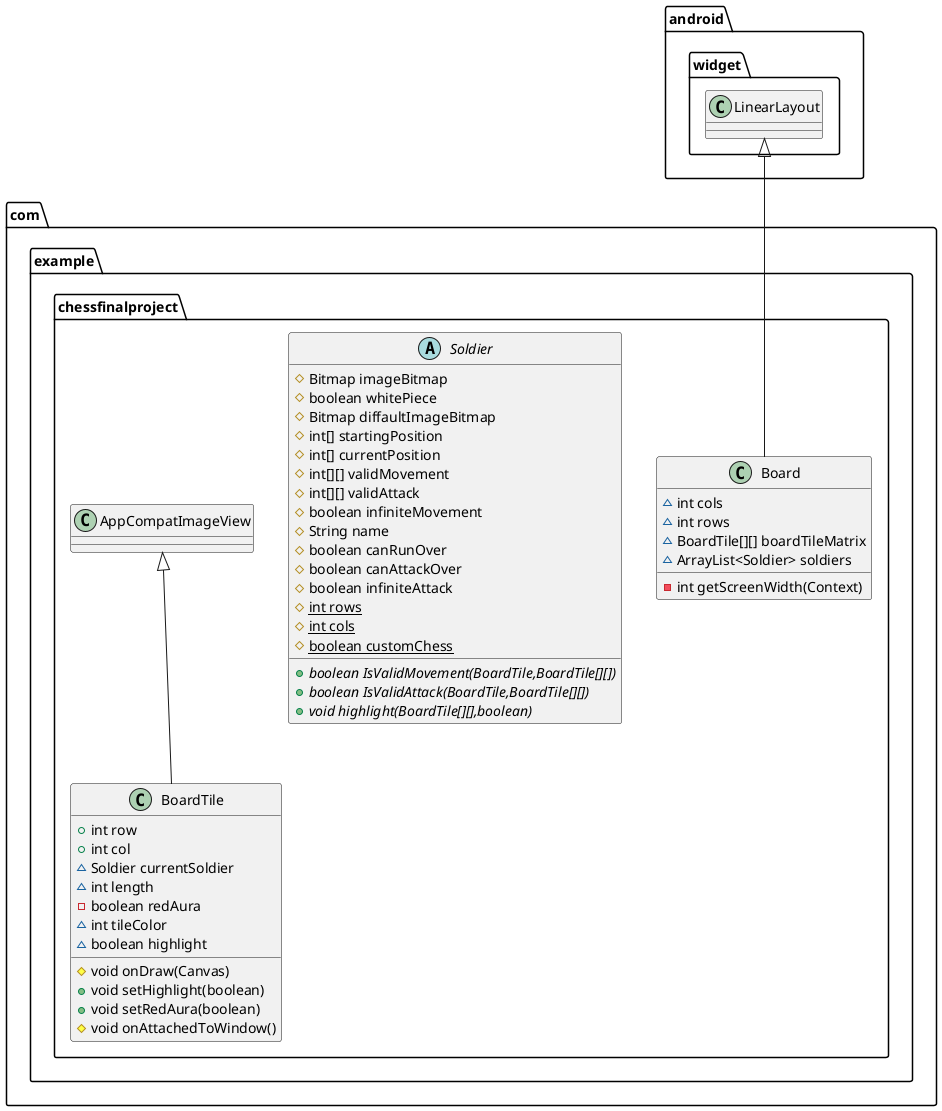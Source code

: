 @startuml
class com.example.chessfinalproject.Board {
~ int cols
~ int rows
~ BoardTile[][] boardTileMatrix
~ ArrayList<Soldier> soldiers
- int getScreenWidth(Context)
}
abstract class com.example.chessfinalproject.Soldier {
# Bitmap imageBitmap
# boolean whitePiece
# Bitmap diffaultImageBitmap
# int[] startingPosition
# int[] currentPosition
# int[][] validMovement
# int[][] validAttack
# boolean infiniteMovement
# String name
# boolean canRunOver
# boolean canAttackOver
# boolean infiniteAttack
# {static} int rows
# {static} int cols
# {static} boolean customChess
+ {abstract}boolean IsValidMovement(BoardTile,BoardTile[][])
+ {abstract}boolean IsValidAttack(BoardTile,BoardTile[][])
+ {abstract}void highlight(BoardTile[][],boolean)
}
class com.example.chessfinalproject.BoardTile {
+ int row
+ int col
~ Soldier currentSoldier
~ int length
- boolean redAura
~ int tileColor
~ boolean highlight
# void onDraw(Canvas)
+ void setHighlight(boolean)
+ void setRedAura(boolean)
# void onAttachedToWindow()
}


android.widget.LinearLayout <|-- com.example.chessfinalproject.Board
com.example.chessfinalproject.AppCompatImageView <|-- com.example.chessfinalproject.BoardTile
@enduml